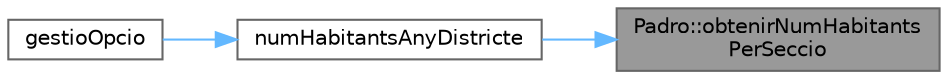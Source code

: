 digraph "Padro::obtenirNumHabitantsPerSeccio"
{
 // LATEX_PDF_SIZE
  bgcolor="transparent";
  edge [fontname=Helvetica,fontsize=10,labelfontname=Helvetica,labelfontsize=10];
  node [fontname=Helvetica,fontsize=10,shape=box,height=0.2,width=0.4];
  rankdir="RL";
  Node1 [id="Node000001",label="Padro::obtenirNumHabitants\lPerSeccio",height=0.2,width=0.4,color="gray40", fillcolor="grey60", style="filled", fontcolor="black",tooltip="Obtiene el número de habitantes por sección de un distrito en un año específico."];
  Node1 -> Node2 [id="edge3_Node000001_Node000002",dir="back",color="steelblue1",style="solid",tooltip=" "];
  Node2 [id="Node000002",label="numHabitantsAnyDistricte",height=0.2,width=0.4,color="grey40", fillcolor="white", style="filled",URL="$main_8cpp.html#a100fb390dc1e2f30d563345a7e8ffae7",tooltip="Obtiene el número de habitantes de un año y un distrito."];
  Node2 -> Node3 [id="edge4_Node000002_Node000003",dir="back",color="steelblue1",style="solid",tooltip=" "];
  Node3 [id="Node000003",label="gestioOpcio",height=0.2,width=0.4,color="grey40", fillcolor="white", style="filled",URL="$main_8cpp.html#a5289933794b2beb79f44578f8d07af19",tooltip="Gestiona las opciones seleccionadas por el usuario."];
}
